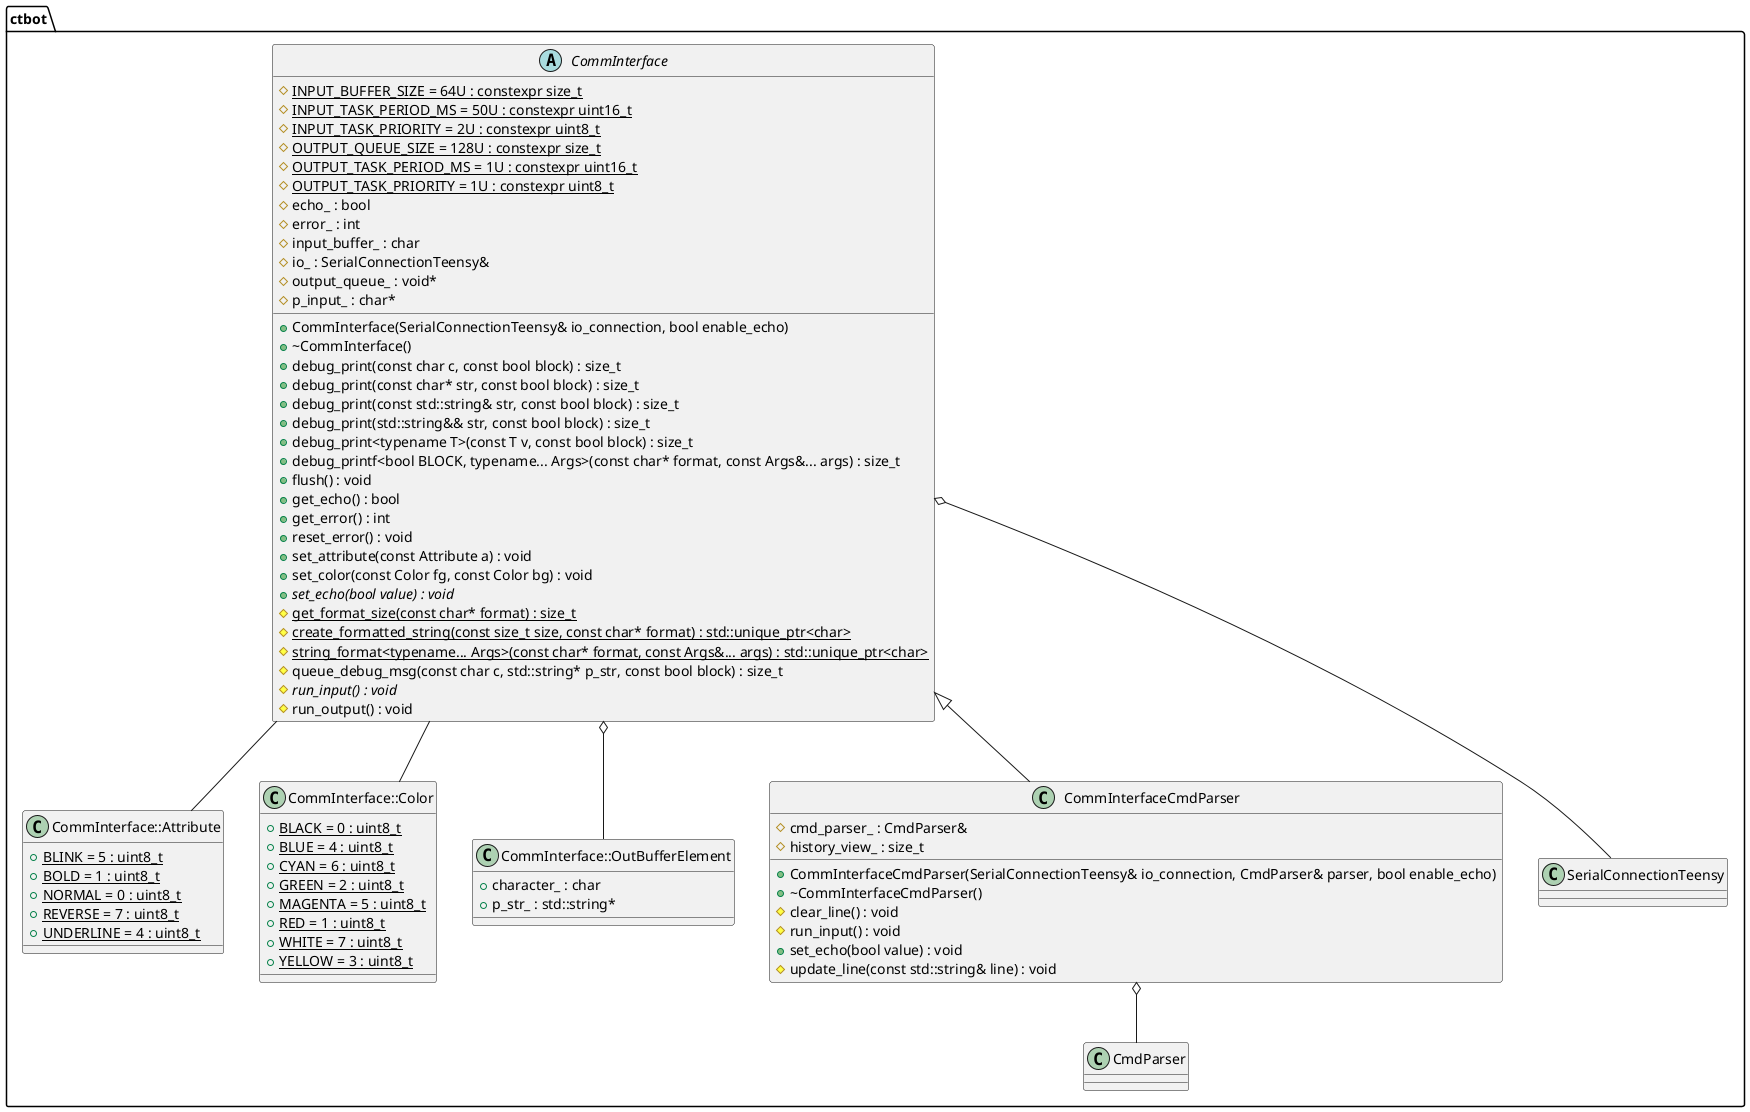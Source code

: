 @startuml comm_interface

namespace ctbot {
    abstract class CommInterface {
        +CommInterface(SerialConnectionTeensy& io_connection, bool enable_echo)
        +~CommInterface()
        +debug_print(const char c, const bool block) : size_t
        +debug_print(const char* str, const bool block) : size_t
        +debug_print(const std::string& str, const bool block) : size_t
        +debug_print(std::string&& str, const bool block) : size_t
        +debug_print<typename T>(const T v, const bool block) : size_t
        +debug_printf<bool BLOCK, typename... Args>(const char* format, const Args&... args) : size_t
        +flush() : void
        +get_echo() : bool
        +get_error() : int
        +reset_error() : void
        +set_attribute(const Attribute a) : void
        +set_color(const Color fg, const Color bg) : void
        +{abstract} set_echo(bool value) : void
        #{static} get_format_size(const char* format) : size_t
        #{static} create_formatted_string(const size_t size, const char* format) : std::unique_ptr<char>
        #{static} string_format<typename... Args>(const char* format, const Args&... args) : std::unique_ptr<char>
        #queue_debug_msg(const char c, std::string* p_str, const bool block) : size_t
        #{abstract} run_input() : void
        #run_output() : void
        #{static} INPUT_BUFFER_SIZE = 64U : constexpr size_t
        #{static} INPUT_TASK_PERIOD_MS = 50U : constexpr uint16_t
        #{static} INPUT_TASK_PRIORITY = 2U : constexpr uint8_t
        #{static} OUTPUT_QUEUE_SIZE = 128U : constexpr size_t
        #{static} OUTPUT_TASK_PERIOD_MS = 1U : constexpr uint16_t
        #{static} OUTPUT_TASK_PRIORITY = 1U : constexpr uint8_t
        #echo_ : bool
        #error_ : int
        #input_buffer_ : char
        #io_ : SerialConnectionTeensy&
        #output_queue_ : void*
        #p_input_ : char*
    }

    class CommInterface::Attribute {
        +{static} BLINK = 5 : uint8_t
        +{static} BOLD = 1 : uint8_t
        +{static} NORMAL = 0 : uint8_t
        +{static} REVERSE = 7 : uint8_t
        +{static} UNDERLINE = 4 : uint8_t
    }

    class CommInterface::Color {
        +{static} BLACK = 0 : uint8_t
        +{static} BLUE = 4 : uint8_t
        +{static} CYAN = 6 : uint8_t
        +{static} GREEN = 2 : uint8_t
        +{static} MAGENTA = 5 : uint8_t
        +{static} RED = 1 : uint8_t
        +{static} WHITE = 7 : uint8_t
        +{static} YELLOW = 3 : uint8_t
    }

    class CommInterface::OutBufferElement {
        +character_ : char
        +p_str_ : std::string*
    }

    class CommInterfaceCmdParser {
        +CommInterfaceCmdParser(SerialConnectionTeensy& io_connection, CmdParser& parser, bool enable_echo)
        +~CommInterfaceCmdParser()
        #clear_line() : void
        #run_input() : void
        +set_echo(bool value) : void
        #update_line(const std::string& line) : void
        #cmd_parser_ : CmdParser&
        #history_view_ : size_t
    }

    CommInterface <|-- CommInterfaceCmdParser
    CommInterface o-- SerialConnectionTeensy
    CommInterface -- CommInterface::Attribute
    CommInterface -- CommInterface::Color
    CommInterface o-- CommInterface::OutBufferElement

    CommInterfaceCmdParser o-- CmdParser
}

@enduml
